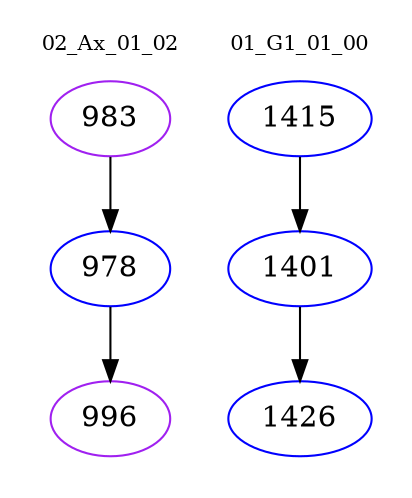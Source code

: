 digraph{
subgraph cluster_0 {
color = white
label = "02_Ax_01_02";
fontsize=10;
T0_983 [label="983", color="purple"]
T0_983 -> T0_978 [color="black"]
T0_978 [label="978", color="blue"]
T0_978 -> T0_996 [color="black"]
T0_996 [label="996", color="purple"]
}
subgraph cluster_1 {
color = white
label = "01_G1_01_00";
fontsize=10;
T1_1415 [label="1415", color="blue"]
T1_1415 -> T1_1401 [color="black"]
T1_1401 [label="1401", color="blue"]
T1_1401 -> T1_1426 [color="black"]
T1_1426 [label="1426", color="blue"]
}
}
